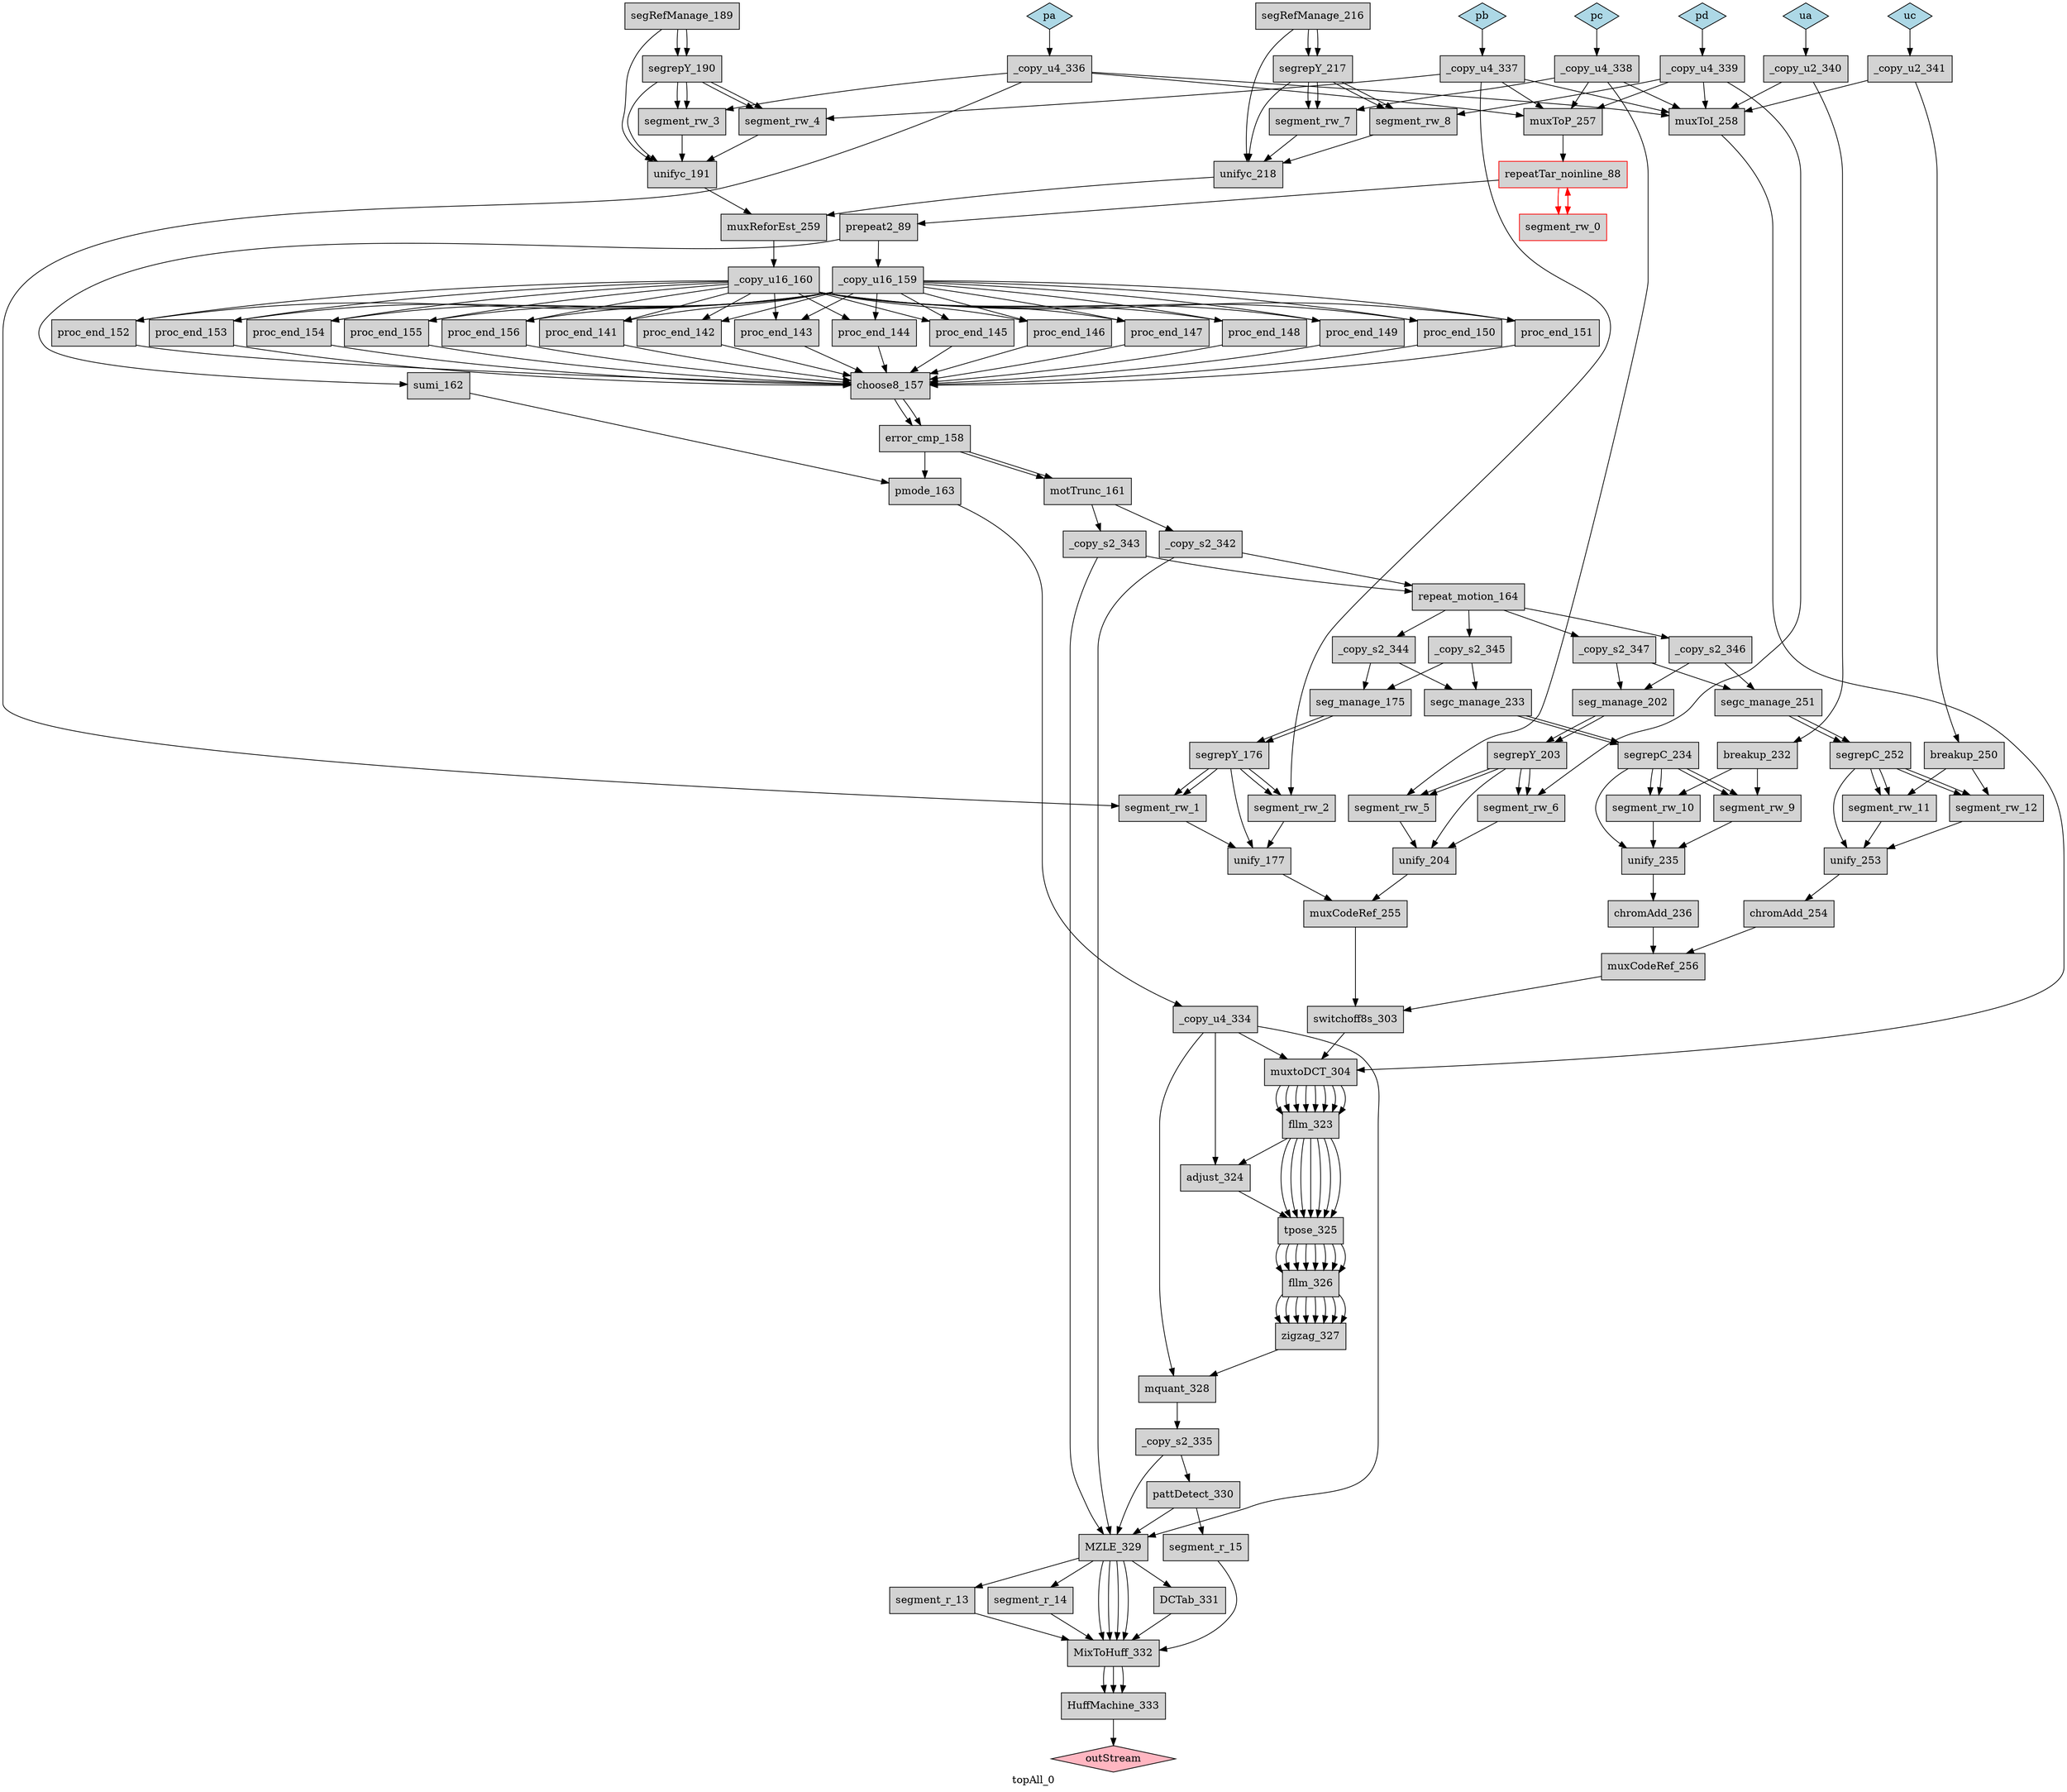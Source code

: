 # Page DFG for topAll_0
# Emitted by ../../../tdfc version 1.159, Tue Jun 21 16:19:30 2005

digraph topAll_0 {
  graph [label="topAll_0"];
  HuffMachine_333 [shape="box", style="filled", fillcolor="lightgrey"];
  MixToHuff_332 [shape="box", style="filled", fillcolor="lightgrey"];
  DCTab_331 [shape="box", style="filled", fillcolor="lightgrey"];
  segment_r_13 [shape="box", style="filled", fillcolor="lightgrey"];
  segment_r_14 [shape="box", style="filled", fillcolor="lightgrey"];
  MZLE_329 [shape="box", style="filled", fillcolor="lightgrey"];
  segment_r_15 [shape="box", style="filled", fillcolor="lightgrey"];
  pattDetect_330 [shape="box", style="filled", fillcolor="lightgrey"];
  _copy_s2_335 [shape="box", style="filled", fillcolor="lightgrey"];
  mquant_328 [shape="box", style="filled", fillcolor="lightgrey"];
  zigzag_327 [shape="box", style="filled", fillcolor="lightgrey"];
  fllm_326 [shape="box", style="filled", fillcolor="lightgrey"];
  tpose_325 [shape="box", style="filled", fillcolor="lightgrey"];
  adjust_324 [shape="box", style="filled", fillcolor="lightgrey"];
  fllm_323 [shape="box", style="filled", fillcolor="lightgrey"];
  muxtoDCT_304 [shape="box", style="filled", fillcolor="lightgrey"];
  switchoff8s_303 [shape="box", style="filled", fillcolor="lightgrey"];
  muxCodeRef_255 [shape="box", style="filled", fillcolor="lightgrey"];
  unify_177 [shape="box", style="filled", fillcolor="lightgrey"];
  segment_rw_1 [shape="box", style="filled", fillcolor="lightgrey"];
  _copy_u4_334 [shape="box", style="filled", fillcolor="lightgrey"];
  pmode_163 [shape="box", style="filled", fillcolor="lightgrey"];
  segment_rw_2 [shape="box", style="filled", fillcolor="lightgrey"];
  segrepY_176 [shape="box", style="filled", fillcolor="lightgrey"];
  seg_manage_175 [shape="box", style="filled", fillcolor="lightgrey"];
  muxCodeRef_256 [shape="box", style="filled", fillcolor="lightgrey"];
  chromAdd_236 [shape="box", style="filled", fillcolor="lightgrey"];
  unify_235 [shape="box", style="filled", fillcolor="lightgrey"];
  segment_rw_9 [shape="box", style="filled", fillcolor="lightgrey"];
  segment_rw_10 [shape="box", style="filled", fillcolor="lightgrey"];
  segrepC_234 [shape="box", style="filled", fillcolor="lightgrey"];
  segc_manage_233 [shape="box", style="filled", fillcolor="lightgrey"];
  _copy_s2_344 [shape="box", style="filled", fillcolor="lightgrey"];
  _copy_s2_345 [shape="box", style="filled", fillcolor="lightgrey"];
  unify_204 [shape="box", style="filled", fillcolor="lightgrey"];
  segment_rw_5 [shape="box", style="filled", fillcolor="lightgrey"];
  segment_rw_6 [shape="box", style="filled", fillcolor="lightgrey"];
  segrepY_203 [shape="box", style="filled", fillcolor="lightgrey"];
  seg_manage_202 [shape="box", style="filled", fillcolor="lightgrey"];
  chromAdd_254 [shape="box", style="filled", fillcolor="lightgrey"];
  unify_253 [shape="box", style="filled", fillcolor="lightgrey"];
  segment_rw_11 [shape="box", style="filled", fillcolor="lightgrey"];
  segment_rw_12 [shape="box", style="filled", fillcolor="lightgrey"];
  segrepC_252 [shape="box", style="filled", fillcolor="lightgrey"];
  segc_manage_251 [shape="box", style="filled", fillcolor="lightgrey"];
  _copy_s2_346 [shape="box", style="filled", fillcolor="lightgrey"];
  _copy_s2_347 [shape="box", style="filled", fillcolor="lightgrey"];
  repeat_motion_164 [shape="box", style="filled", fillcolor="lightgrey"];
  _copy_s2_342 [shape="box", style="filled", fillcolor="lightgrey"];
  _copy_s2_343 [shape="box", style="filled", fillcolor="lightgrey"];
  motTrunc_161 [shape="box", style="filled", fillcolor="lightgrey"];
  error_cmp_158 [shape="box", style="filled", fillcolor="lightgrey"];
  choose8_157 [shape="box", style="filled", fillcolor="lightgrey"];
  proc_end_141 [shape="box", style="filled", fillcolor="lightgrey"];
  proc_end_142 [shape="box", style="filled", fillcolor="lightgrey"];
  proc_end_143 [shape="box", style="filled", fillcolor="lightgrey"];
  proc_end_144 [shape="box", style="filled", fillcolor="lightgrey"];
  proc_end_145 [shape="box", style="filled", fillcolor="lightgrey"];
  proc_end_146 [shape="box", style="filled", fillcolor="lightgrey"];
  proc_end_147 [shape="box", style="filled", fillcolor="lightgrey"];
  proc_end_148 [shape="box", style="filled", fillcolor="lightgrey"];
  proc_end_149 [shape="box", style="filled", fillcolor="lightgrey"];
  proc_end_150 [shape="box", style="filled", fillcolor="lightgrey"];
  proc_end_151 [shape="box", style="filled", fillcolor="lightgrey"];
  proc_end_152 [shape="box", style="filled", fillcolor="lightgrey"];
  proc_end_153 [shape="box", style="filled", fillcolor="lightgrey"];
  proc_end_154 [shape="box", style="filled", fillcolor="lightgrey"];
  proc_end_155 [shape="box", style="filled", fillcolor="lightgrey"];
  proc_end_156 [shape="box", style="filled", fillcolor="lightgrey"];
  _copy_u16_160 [shape="box", style="filled", fillcolor="lightgrey"];
  muxReforEst_259 [shape="box", style="filled", fillcolor="lightgrey"];
  unifyc_191 [shape="box", style="filled", fillcolor="lightgrey"];
  segment_rw_3 [shape="box", style="filled", fillcolor="lightgrey"];
  _copy_u16_159 [shape="box", style="filled", fillcolor="lightgrey"];
  sumi_162 [shape="box", style="filled", fillcolor="lightgrey"];
  prepeat2_89 [shape="box", style="filled", fillcolor="lightgrey"];
  segment_rw_0 [shape="box", color="red", style="filled", fillcolor="lightgrey"];
  repeatTar_noinline_88 [shape="box", color="red", style="filled", fillcolor="lightgrey"];
  muxToP_257 [shape="box", style="filled", fillcolor="lightgrey"];
  muxToI_258 [shape="box", style="filled", fillcolor="lightgrey"];
  _copy_u4_336 [shape="box", style="filled", fillcolor="lightgrey"];
  segment_rw_4 [shape="box", style="filled", fillcolor="lightgrey"];
  _copy_u4_337 [shape="box", style="filled", fillcolor="lightgrey"];
  unifyc_218 [shape="box", style="filled", fillcolor="lightgrey"];
  segment_rw_7 [shape="box", style="filled", fillcolor="lightgrey"];
  _copy_u4_338 [shape="box", style="filled", fillcolor="lightgrey"];
  segment_rw_8 [shape="box", style="filled", fillcolor="lightgrey"];
  _copy_u4_339 [shape="box", style="filled", fillcolor="lightgrey"];
  breakup_232 [shape="box", style="filled", fillcolor="lightgrey"];
  _copy_u2_340 [shape="box", style="filled", fillcolor="lightgrey"];
  breakup_250 [shape="box", style="filled", fillcolor="lightgrey"];
  _copy_u2_341 [shape="box", style="filled", fillcolor="lightgrey"];
  segrepY_190 [shape="box", style="filled", fillcolor="lightgrey"];
  segRefManage_189 [shape="box", style="filled", fillcolor="lightgrey"];
  segrepY_217 [shape="box", style="filled", fillcolor="lightgrey"];
  segRefManage_216 [shape="box", style="filled", fillcolor="lightgrey"];
  outStream [shape="diamond", style="filled", fillcolor="lightpink"];
  HuffMachine_333 -> outStream;
  MixToHuff_332 -> HuffMachine_333;
  MixToHuff_332 -> HuffMachine_333;
  MixToHuff_332 -> HuffMachine_333;
  MZLE_329 -> MixToHuff_332;
  MZLE_329 -> MixToHuff_332;
  MZLE_329 -> MixToHuff_332;
  DCTab_331 -> MixToHuff_332;
  segment_r_13 -> MixToHuff_332;
  segment_r_14 -> MixToHuff_332;
  segment_r_15 -> MixToHuff_332;
  MZLE_329 -> MixToHuff_332;
  MZLE_329 -> DCTab_331;
  MZLE_329 -> segment_r_13;
  MZLE_329 -> segment_r_14;
  _copy_s2_342 -> MZLE_329;
  _copy_s2_343 -> MZLE_329;
  pattDetect_330 -> MZLE_329;
  _copy_u4_334 -> MZLE_329;
  _copy_s2_335 -> MZLE_329;
  pattDetect_330 -> segment_r_15;
  _copy_s2_335 -> pattDetect_330;
  mquant_328 -> _copy_s2_335;
  zigzag_327 -> mquant_328;
  _copy_u4_334 -> mquant_328;
  fllm_326 -> zigzag_327;
  fllm_326 -> zigzag_327;
  fllm_326 -> zigzag_327;
  fllm_326 -> zigzag_327;
  fllm_326 -> zigzag_327;
  fllm_326 -> zigzag_327;
  fllm_326 -> zigzag_327;
  fllm_326 -> zigzag_327;
  tpose_325 -> fllm_326;
  tpose_325 -> fllm_326;
  tpose_325 -> fllm_326;
  tpose_325 -> fllm_326;
  tpose_325 -> fllm_326;
  tpose_325 -> fllm_326;
  tpose_325 -> fllm_326;
  tpose_325 -> fllm_326;
  adjust_324 -> tpose_325;
  fllm_323 -> tpose_325;
  fllm_323 -> tpose_325;
  fllm_323 -> tpose_325;
  fllm_323 -> tpose_325;
  fllm_323 -> tpose_325;
  fllm_323 -> tpose_325;
  fllm_323 -> tpose_325;
  _copy_u4_334 -> adjust_324;
  fllm_323 -> adjust_324;
  muxtoDCT_304 -> fllm_323;
  muxtoDCT_304 -> fllm_323;
  muxtoDCT_304 -> fllm_323;
  muxtoDCT_304 -> fllm_323;
  muxtoDCT_304 -> fllm_323;
  muxtoDCT_304 -> fllm_323;
  muxtoDCT_304 -> fllm_323;
  muxtoDCT_304 -> fllm_323;
  muxToI_258 -> muxtoDCT_304;
  switchoff8s_303 -> muxtoDCT_304;
  _copy_u4_334 -> muxtoDCT_304;
  muxCodeRef_255 -> switchoff8s_303;
  muxCodeRef_256 -> switchoff8s_303;
  unify_177 -> muxCodeRef_255;
  unify_204 -> muxCodeRef_255;
  segrepY_176 -> unify_177;
  segment_rw_1 -> unify_177;
  segment_rw_2 -> unify_177;
  _copy_u4_336 -> segment_rw_1;
  segrepY_176 -> segment_rw_1;
  segrepY_176 -> segment_rw_1;
  pmode_163 -> _copy_u4_334;
  error_cmp_158 -> pmode_163;
  sumi_162 -> pmode_163;
  _copy_u4_337 -> segment_rw_2;
  segrepY_176 -> segment_rw_2;
  segrepY_176 -> segment_rw_2;
  seg_manage_175 -> segrepY_176;
  seg_manage_175 -> segrepY_176;
  _copy_s2_344 -> seg_manage_175;
  _copy_s2_345 -> seg_manage_175;
  chromAdd_236 -> muxCodeRef_256;
  chromAdd_254 -> muxCodeRef_256;
  unify_235 -> chromAdd_236;
  segrepC_234 -> unify_235;
  segment_rw_9 -> unify_235;
  segment_rw_10 -> unify_235;
  segrepC_234 -> segment_rw_9;
  segrepC_234 -> segment_rw_9;
  breakup_232 -> segment_rw_9;
  segrepC_234 -> segment_rw_10;
  segrepC_234 -> segment_rw_10;
  breakup_232 -> segment_rw_10;
  segc_manage_233 -> segrepC_234;
  segc_manage_233 -> segrepC_234;
  _copy_s2_344 -> segc_manage_233;
  _copy_s2_345 -> segc_manage_233;
  repeat_motion_164 -> _copy_s2_344;
  repeat_motion_164 -> _copy_s2_345;
  segrepY_203 -> unify_204;
  segment_rw_5 -> unify_204;
  segment_rw_6 -> unify_204;
  _copy_u4_338 -> segment_rw_5;
  segrepY_203 -> segment_rw_5;
  segrepY_203 -> segment_rw_5;
  _copy_u4_339 -> segment_rw_6;
  segrepY_203 -> segment_rw_6;
  segrepY_203 -> segment_rw_6;
  seg_manage_202 -> segrepY_203;
  seg_manage_202 -> segrepY_203;
  _copy_s2_346 -> seg_manage_202;
  _copy_s2_347 -> seg_manage_202;
  unify_253 -> chromAdd_254;
  segrepC_252 -> unify_253;
  segment_rw_11 -> unify_253;
  segment_rw_12 -> unify_253;
  segrepC_252 -> segment_rw_11;
  segrepC_252 -> segment_rw_11;
  breakup_250 -> segment_rw_11;
  segrepC_252 -> segment_rw_12;
  segrepC_252 -> segment_rw_12;
  breakup_250 -> segment_rw_12;
  segc_manage_251 -> segrepC_252;
  segc_manage_251 -> segrepC_252;
  _copy_s2_346 -> segc_manage_251;
  _copy_s2_347 -> segc_manage_251;
  repeat_motion_164 -> _copy_s2_346;
  repeat_motion_164 -> _copy_s2_347;
  _copy_s2_342 -> repeat_motion_164;
  _copy_s2_343 -> repeat_motion_164;
  motTrunc_161 -> _copy_s2_342;
  motTrunc_161 -> _copy_s2_343;
  error_cmp_158 -> motTrunc_161;
  error_cmp_158 -> motTrunc_161;
  choose8_157 -> error_cmp_158;
  choose8_157 -> error_cmp_158;
  proc_end_141 -> choose8_157;
  proc_end_142 -> choose8_157;
  proc_end_143 -> choose8_157;
  proc_end_144 -> choose8_157;
  proc_end_145 -> choose8_157;
  proc_end_146 -> choose8_157;
  proc_end_147 -> choose8_157;
  proc_end_148 -> choose8_157;
  proc_end_149 -> choose8_157;
  proc_end_150 -> choose8_157;
  proc_end_151 -> choose8_157;
  proc_end_152 -> choose8_157;
  proc_end_153 -> choose8_157;
  proc_end_154 -> choose8_157;
  proc_end_155 -> choose8_157;
  proc_end_156 -> choose8_157;
  _copy_u16_159 -> proc_end_141;
  _copy_u16_160 -> proc_end_141;
  _copy_u16_159 -> proc_end_142;
  _copy_u16_160 -> proc_end_142;
  _copy_u16_159 -> proc_end_143;
  _copy_u16_160 -> proc_end_143;
  _copy_u16_159 -> proc_end_144;
  _copy_u16_160 -> proc_end_144;
  _copy_u16_159 -> proc_end_145;
  _copy_u16_160 -> proc_end_145;
  _copy_u16_159 -> proc_end_146;
  _copy_u16_160 -> proc_end_146;
  _copy_u16_159 -> proc_end_147;
  _copy_u16_160 -> proc_end_147;
  _copy_u16_159 -> proc_end_148;
  _copy_u16_160 -> proc_end_148;
  _copy_u16_159 -> proc_end_149;
  _copy_u16_160 -> proc_end_149;
  _copy_u16_159 -> proc_end_150;
  _copy_u16_160 -> proc_end_150;
  _copy_u16_159 -> proc_end_151;
  _copy_u16_160 -> proc_end_151;
  _copy_u16_159 -> proc_end_152;
  _copy_u16_160 -> proc_end_152;
  _copy_u16_159 -> proc_end_153;
  _copy_u16_160 -> proc_end_153;
  _copy_u16_159 -> proc_end_154;
  _copy_u16_160 -> proc_end_154;
  _copy_u16_159 -> proc_end_155;
  _copy_u16_160 -> proc_end_155;
  _copy_u16_159 -> proc_end_156;
  _copy_u16_160 -> proc_end_156;
  muxReforEst_259 -> _copy_u16_160;
  unifyc_191 -> muxReforEst_259;
  unifyc_218 -> muxReforEst_259;
  segRefManage_189 -> unifyc_191;
  segrepY_190 -> unifyc_191;
  segment_rw_3 -> unifyc_191;
  segment_rw_4 -> unifyc_191;
  _copy_u4_336 -> segment_rw_3;
  segrepY_190 -> segment_rw_3;
  segrepY_190 -> segment_rw_3;
  prepeat2_89 -> _copy_u16_159;
  prepeat2_89 -> sumi_162;
  repeatTar_noinline_88 -> prepeat2_89;
  segment_rw_0 -> repeatTar_noinline_88 [color="red"];
  repeatTar_noinline_88 -> segment_rw_0 [color="red"];
  repeatTar_noinline_88 -> segment_rw_0 [color="red"];
  repeatTar_noinline_88 -> segment_rw_0 [color="red"];
  muxToP_257 -> repeatTar_noinline_88;
  _copy_u4_336 -> muxToP_257;
  _copy_u4_337 -> muxToP_257;
  _copy_u4_338 -> muxToP_257;
  _copy_u4_339 -> muxToP_257;
  _copy_u4_336 -> muxToI_258;
  _copy_u4_337 -> muxToI_258;
  _copy_u4_338 -> muxToI_258;
  _copy_u4_339 -> muxToI_258;
  _copy_u2_340 -> muxToI_258;
  _copy_u2_341 -> muxToI_258;
  pa [shape="diamond", style="filled", fillcolor="lightblue"];
  pa -> _copy_u4_336;
  _copy_u4_337 -> segment_rw_4;
  segrepY_190 -> segment_rw_4;
  segrepY_190 -> segment_rw_4;
  pb [shape="diamond", style="filled", fillcolor="lightblue"];
  pb -> _copy_u4_337;
  segRefManage_216 -> unifyc_218;
  segrepY_217 -> unifyc_218;
  segment_rw_7 -> unifyc_218;
  segment_rw_8 -> unifyc_218;
  _copy_u4_338 -> segment_rw_7;
  segrepY_217 -> segment_rw_7;
  segrepY_217 -> segment_rw_7;
  pc [shape="diamond", style="filled", fillcolor="lightblue"];
  pc -> _copy_u4_338;
  _copy_u4_339 -> segment_rw_8;
  segrepY_217 -> segment_rw_8;
  segrepY_217 -> segment_rw_8;
  pd [shape="diamond", style="filled", fillcolor="lightblue"];
  pd -> _copy_u4_339;
  _copy_u2_340 -> breakup_232;
  ua [shape="diamond", style="filled", fillcolor="lightblue"];
  ua -> _copy_u2_340;
  _copy_u2_341 -> breakup_250;
  uc [shape="diamond", style="filled", fillcolor="lightblue"];
  uc -> _copy_u2_341;
  segRefManage_189 -> segrepY_190;
  segRefManage_189 -> segrepY_190;
  segRefManage_216 -> segrepY_217;
  segRefManage_216 -> segrepY_217;
}
